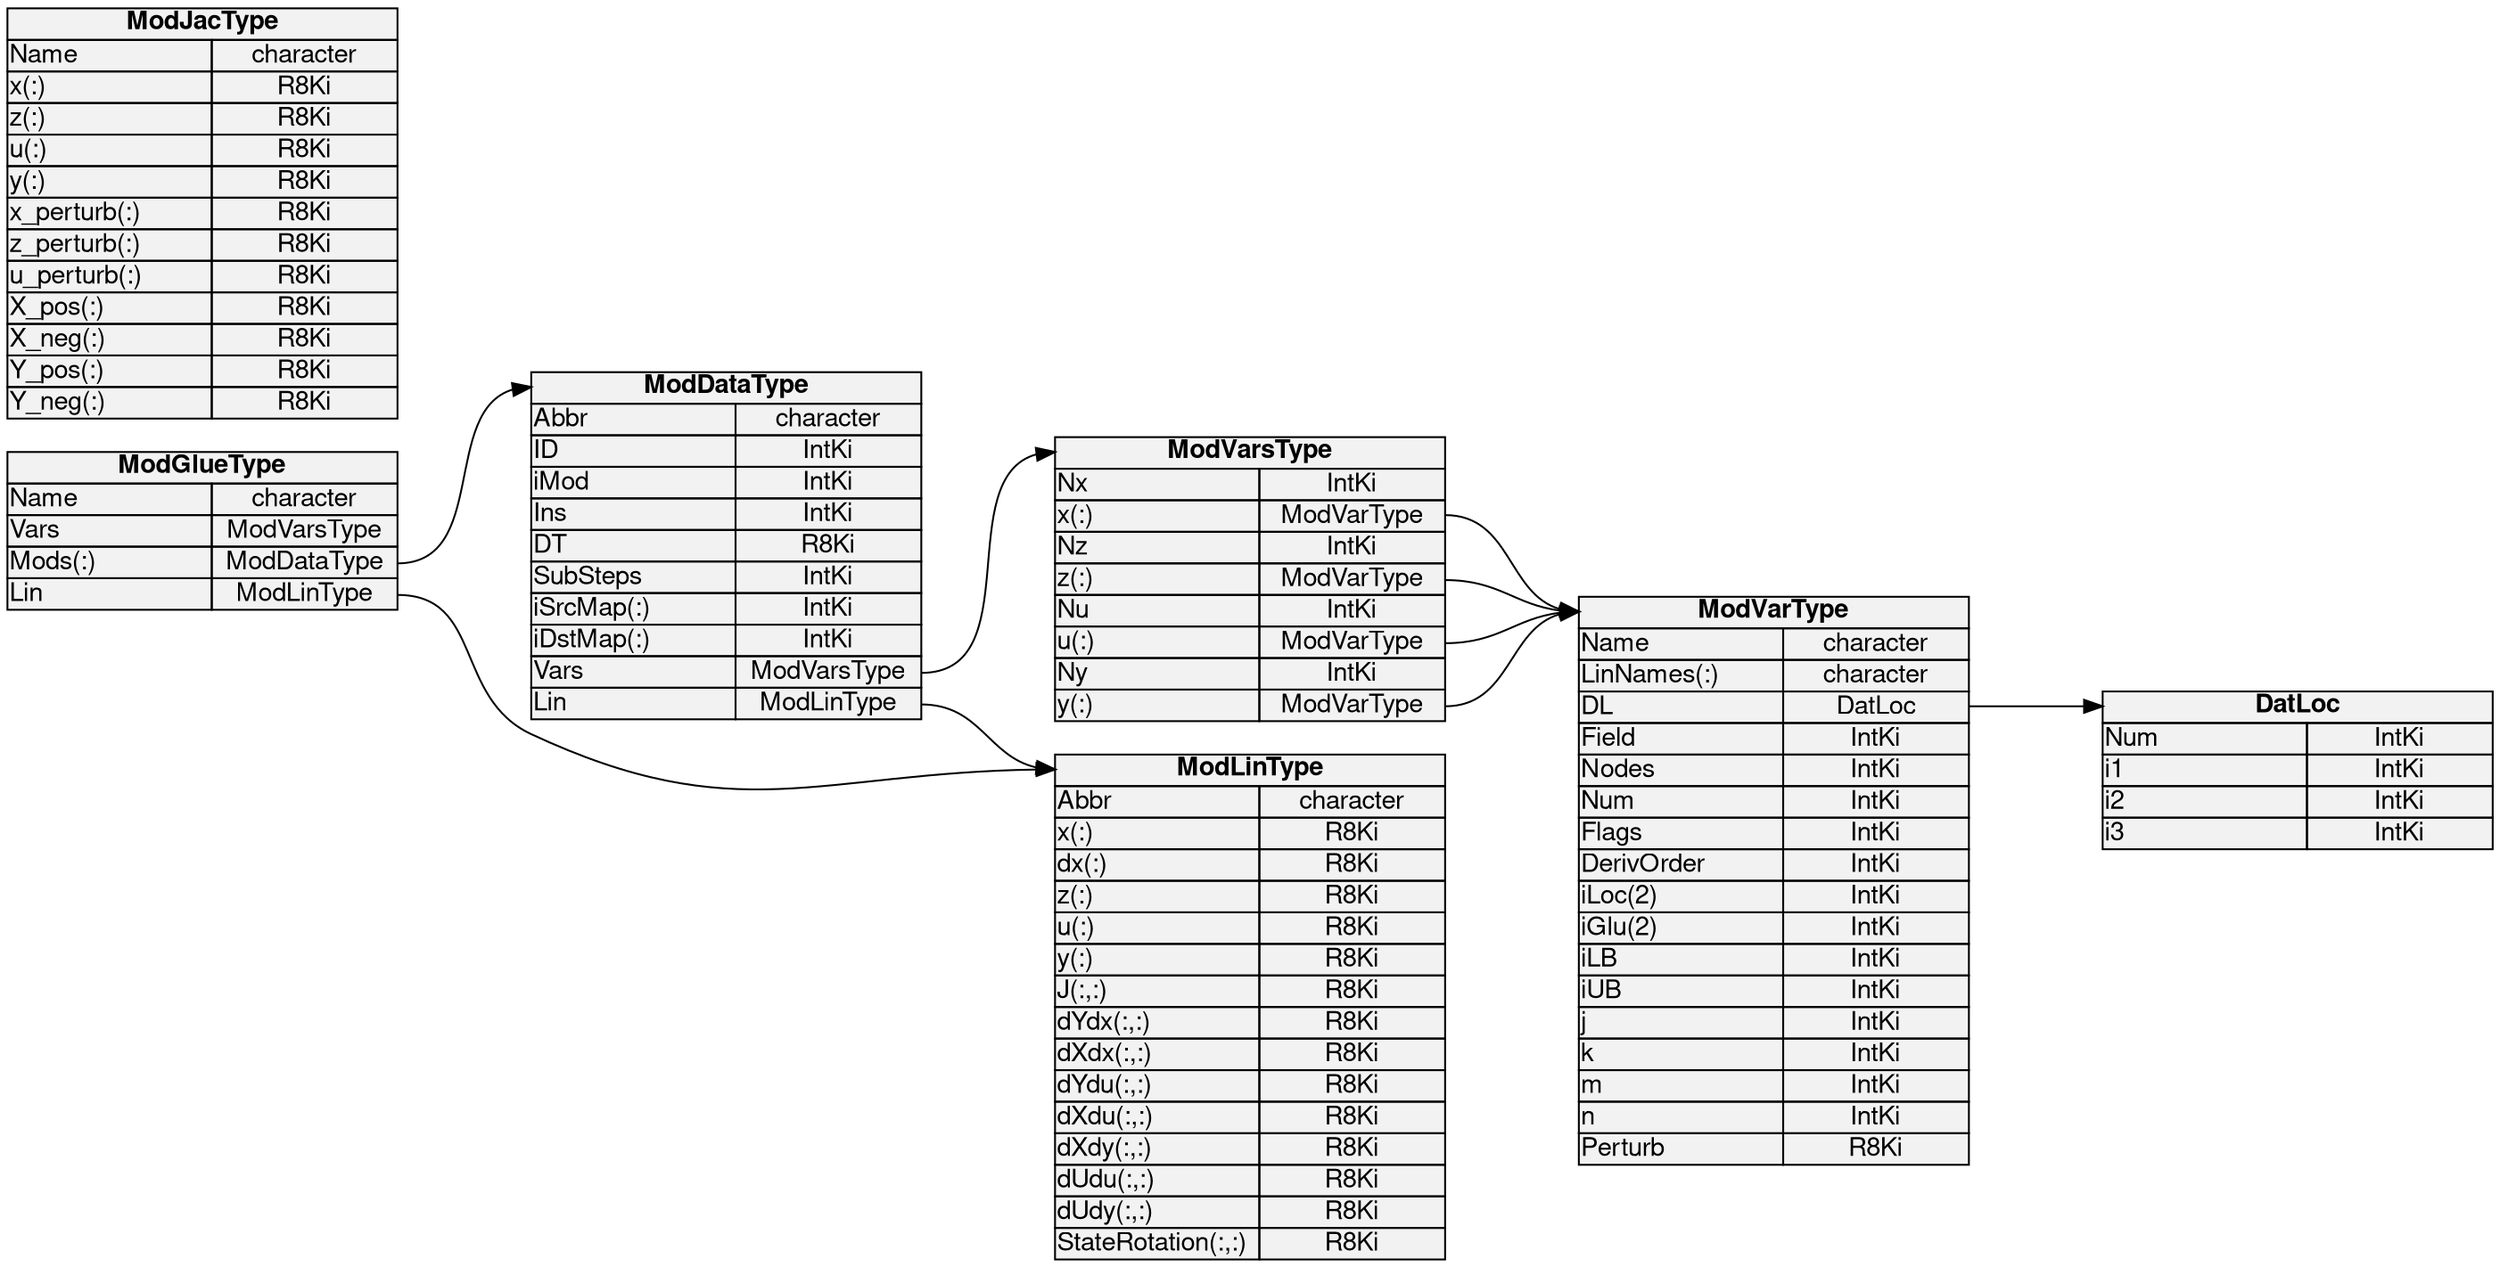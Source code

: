 digraph UML_Class_diagram {
    graph [fontname = "Helvetica,Arial,sans-serif"; rankdir = LR; ranksep = 1]
    node [fontname = "Helvetica,Arial,sans-serif"; shape = record; style = filled; fillcolor = gray95]
    edge [fontname = "Helvetica,Arial,sans-serif"]
    
    
    
    DatLoc [shape = plain;label = <<table border="0" cellborder="1" cellspacing="0" cellpadding="0">
        <tr><td colspan="2" port="header"> <b>DatLoc</b> </td></tr>
        <tr><td align="left" width="110">Num</td><td width="100">IntKi</td></tr>
        <tr><td align="left">i1</td><td>IntKi</td></tr>
        <tr><td align="left">i2</td><td>IntKi</td></tr>
        <tr><td align="left">i3</td><td>IntKi</td></tr>
        </table>>]
    
    ModVarType [shape = plain;label = <<table border="0" cellborder="1" cellspacing="0" cellpadding="0">
        <tr><td colspan="2" port="header"> <b>ModVarType</b> </td></tr>
        <tr><td align="left" width="110">Name</td><td width="100">character</td></tr>
        <tr><td align="left">LinNames(:)</td><td>character</td></tr>
        <tr><td align="left">DL</td><td port="DatLoc">DatLoc</td></tr>
        <tr><td align="left">Field</td><td>IntKi</td></tr>
        <tr><td align="left">Nodes</td><td>IntKi</td></tr>
        <tr><td align="left">Num</td><td>IntKi</td></tr>
        <tr><td align="left">Flags</td><td>IntKi</td></tr>
        <tr><td align="left">DerivOrder</td><td>IntKi</td></tr>
        <tr><td align="left">iLoc(2)</td><td>IntKi</td></tr>
        <tr><td align="left">iGlu(2)</td><td>IntKi</td></tr>
        <tr><td align="left">iLB</td><td>IntKi</td></tr>
        <tr><td align="left">iUB</td><td>IntKi</td></tr>
        <tr><td align="left">j</td><td>IntKi</td></tr>
        <tr><td align="left">k</td><td>IntKi</td></tr>
        <tr><td align="left">m</td><td>IntKi</td></tr>
        <tr><td align="left">n</td><td>IntKi</td></tr>
        <tr><td align="left">Perturb</td><td>R8Ki</td></tr>
        </table>>]
    
    ModVarsType [shape = plain;label = <<table border="0" cellborder="1" cellspacing="0" cellpadding="0">
        <tr><td colspan="2" port="header"> <b>ModVarsType</b> </td></tr>
        <tr><td align="left" width="110">Nx</td><td width="100">IntKi</td></tr>
        <tr><td align="left">x(:)</td><td port="x">ModVarType</td></tr>
        <tr><td align="left">Nz</td><td>IntKi</td></tr>
        <tr><td align="left">z(:)</td><td port="z">ModVarType</td></tr>
        <tr><td align="left">Nu</td><td>IntKi</td></tr>
        <tr><td align="left">u(:)</td><td port="u">ModVarType</td></tr>
        <tr><td align="left">Ny</td><td>IntKi</td></tr>
        <tr><td align="left">y(:)</td><td port="y">ModVarType</td></tr>
        </table>>]

    ModLinType [shape = plain;label = <<table border="0" cellborder="1" cellspacing="0" cellpadding="0">
        <tr><td colspan="2" port="header"> <b>ModLinType</b> </td></tr>
        <tr><td align="left" width="110">Abbr</td><td width="100">character</td></tr>
        <tr><td align="left">x(:)</td><td>R8Ki</td></tr>
        <tr><td align="left">dx(:)</td><td>R8Ki</td></tr>
        <tr><td align="left">z(:)</td><td>R8Ki</td></tr>
        <tr><td align="left">u(:)</td><td>R8Ki</td></tr>
        <tr><td align="left">y(:)</td><td>R8Ki</td></tr>
        <tr><td align="left">J(:,:)</td><td>R8Ki</td></tr>
        <tr><td align="left">dYdx(:,:)</td><td>R8Ki</td></tr>
        <tr><td align="left">dXdx(:,:)</td><td>R8Ki</td></tr>
        <tr><td align="left">dYdu(:,:)</td><td>R8Ki</td></tr>
        <tr><td align="left">dXdu(:,:)</td><td>R8Ki</td></tr>
        <tr><td align="left">dXdy(:,:)</td><td>R8Ki</td></tr>
        <tr><td align="left">dUdu(:,:)</td><td>R8Ki</td></tr>
        <tr><td align="left">dUdy(:,:)</td><td>R8Ki</td></tr>
        <tr><td align="left">StateRotation(:,:)</td><td>R8Ki</td></tr>
        </table>>]
    
    ModDataType [shape = plain;label = <<table border="0" cellborder="1" cellspacing="0" cellpadding="0">
        <tr><td colspan="2" port="header"> <b>ModDataType</b> </td></tr>
        <tr><td align="left" width="110">Abbr</td><td width="100">character</td></tr>
        <tr><td align="left">ID</td><td>IntKi</td></tr>
        <tr><td align="left">iMod</td><td>IntKi</td></tr>
        <tr><td align="left">Ins</td><td>IntKi</td></tr>
        <tr><td align="left">DT</td><td>R8Ki</td></tr>
        <tr><td align="left">SubSteps</td><td>IntKi</td></tr>
        <tr><td align="left">iSrcMap(:)</td><td>IntKi</td></tr>
        <tr><td align="left">iDstMap(:)</td><td>IntKi</td></tr>
        <tr><td align="left">Vars</td><td port="Vars">ModVarsType</td></tr>
        <tr><td align="left">Lin</td><td port="Lin">ModLinType</td></tr>
        </table>>]
    
    ModGlueType [shape = plain;label = <<table border="0" cellborder="1" cellspacing="0" cellpadding="0">
        <tr><td colspan="2" port="header"> <b>ModGlueType</b> </td></tr>
        <tr><td align="left" width="110">Name</td><td width="100">character</td></tr>
        <tr><td align="left">Vars</td><td port="Vars">ModVarsType</td></tr>
        <tr><td align="left">Mods(:)</td><td port="Mods">ModDataType</td></tr>
        <tr><td align="left">Lin</td><td port="Lin">ModLinType</td></tr>
        </table>>]
    
    ModVarType:DatLoc:e -> DatLoc:header:w;
    ModVarsType:x:e -> ModVarType:header:w;
    ModVarsType:z:e -> ModVarType:header:w;
    ModVarsType:u:e -> ModVarType:header:w;
    ModVarsType:y:e -> ModVarType:header:w;
    
    ModDataType:Vars:e -> ModVarsType:header:w;

    ModDataType:Lin:e -> ModLinType:header:w;

    ModGlueType:Mods:e -> ModDataType:header:w;
    ModGlueType:Lin:e -> ModLinType:header:w;



    ModJacType [shape = plain;label = <<table border="0" cellborder="1" cellspacing="0" cellpadding="0">
        <tr><td colspan="2" port="header"> <b>ModJacType</b> </td></tr>
        <tr><td align="left" width="110">Name</td><td width="100">character</td></tr>
        <tr><td align="left">x(:)</td><td>R8Ki</td></tr>
        <tr><td align="left">z(:)</td><td>R8Ki</td></tr>
        <tr><td align="left">u(:)</td><td>R8Ki</td></tr>
        <tr><td align="left">y(:)</td><td>R8Ki</td></tr>
        <tr><td align="left">x_perturb(:)</td><td>R8Ki</td></tr>
        <tr><td align="left">z_perturb(:)</td><td>R8Ki</td></tr>
        <tr><td align="left">u_perturb(:)</td><td>R8Ki</td></tr>
        <tr><td align="left">X_pos(:)</td><td>R8Ki</td></tr>
        <tr><td align="left">X_neg(:)</td><td>R8Ki</td></tr>
        <tr><td align="left">Y_pos(:)</td><td>R8Ki</td></tr>
        <tr><td align="left">Y_neg(:)</td><td>R8Ki</td></tr>
        </table>>]

}

